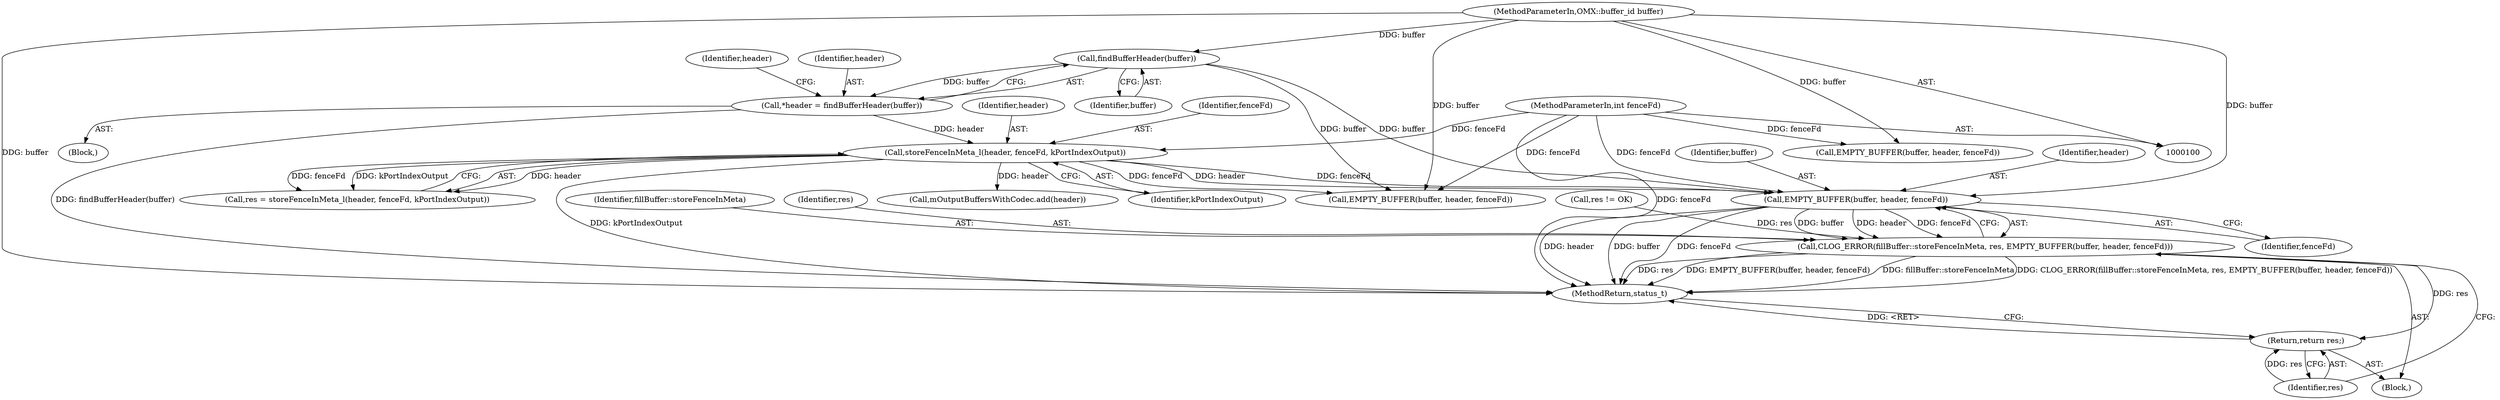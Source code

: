 digraph "1_Android_b351eabb428c7ca85a34513c64601f437923d576_5@pointer" {
"1000140" [label="(Call,EMPTY_BUFFER(buffer, header, fenceFd))"];
"1000108" [label="(Call,findBufferHeader(buffer))"];
"1000101" [label="(MethodParameterIn,OMX::buffer_id buffer)"];
"1000128" [label="(Call,storeFenceInMeta_l(header, fenceFd, kPortIndexOutput))"];
"1000106" [label="(Call,*header = findBufferHeader(buffer))"];
"1000102" [label="(MethodParameterIn,int fenceFd)"];
"1000137" [label="(Call,CLOG_ERROR(fillBuffer::storeFenceInMeta, res, EMPTY_BUFFER(buffer, header, fenceFd)))"];
"1000144" [label="(Return,return res;)"];
"1000138" [label="(Identifier,fillBuffer::storeFenceInMeta)"];
"1000153" [label="(Call,EMPTY_BUFFER(buffer, header, fenceFd))"];
"1000141" [label="(Identifier,buffer)"];
"1000137" [label="(Call,CLOG_ERROR(fillBuffer::storeFenceInMeta, res, EMPTY_BUFFER(buffer, header, fenceFd)))"];
"1000136" [label="(Block,)"];
"1000144" [label="(Return,return res;)"];
"1000112" [label="(Identifier,header)"];
"1000145" [label="(Identifier,res)"];
"1000106" [label="(Call,*header = findBufferHeader(buffer))"];
"1000181" [label="(MethodReturn,status_t)"];
"1000129" [label="(Identifier,header)"];
"1000103" [label="(Block,)"];
"1000109" [label="(Identifier,buffer)"];
"1000126" [label="(Call,res = storeFenceInMeta_l(header, fenceFd, kPortIndexOutput))"];
"1000148" [label="(Call,mOutputBuffersWithCodec.add(header))"];
"1000142" [label="(Identifier,header)"];
"1000130" [label="(Identifier,fenceFd)"];
"1000108" [label="(Call,findBufferHeader(buffer))"];
"1000140" [label="(Call,EMPTY_BUFFER(buffer, header, fenceFd))"];
"1000143" [label="(Identifier,fenceFd)"];
"1000171" [label="(Call,EMPTY_BUFFER(buffer, header, fenceFd))"];
"1000128" [label="(Call,storeFenceInMeta_l(header, fenceFd, kPortIndexOutput))"];
"1000102" [label="(MethodParameterIn,int fenceFd)"];
"1000139" [label="(Identifier,res)"];
"1000101" [label="(MethodParameterIn,OMX::buffer_id buffer)"];
"1000133" [label="(Call,res != OK)"];
"1000107" [label="(Identifier,header)"];
"1000131" [label="(Identifier,kPortIndexOutput)"];
"1000140" -> "1000137"  [label="AST: "];
"1000140" -> "1000143"  [label="CFG: "];
"1000141" -> "1000140"  [label="AST: "];
"1000142" -> "1000140"  [label="AST: "];
"1000143" -> "1000140"  [label="AST: "];
"1000137" -> "1000140"  [label="CFG: "];
"1000140" -> "1000181"  [label="DDG: header"];
"1000140" -> "1000181"  [label="DDG: buffer"];
"1000140" -> "1000181"  [label="DDG: fenceFd"];
"1000140" -> "1000137"  [label="DDG: buffer"];
"1000140" -> "1000137"  [label="DDG: header"];
"1000140" -> "1000137"  [label="DDG: fenceFd"];
"1000108" -> "1000140"  [label="DDG: buffer"];
"1000101" -> "1000140"  [label="DDG: buffer"];
"1000128" -> "1000140"  [label="DDG: header"];
"1000128" -> "1000140"  [label="DDG: fenceFd"];
"1000102" -> "1000140"  [label="DDG: fenceFd"];
"1000108" -> "1000106"  [label="AST: "];
"1000108" -> "1000109"  [label="CFG: "];
"1000109" -> "1000108"  [label="AST: "];
"1000106" -> "1000108"  [label="CFG: "];
"1000108" -> "1000106"  [label="DDG: buffer"];
"1000101" -> "1000108"  [label="DDG: buffer"];
"1000108" -> "1000153"  [label="DDG: buffer"];
"1000101" -> "1000100"  [label="AST: "];
"1000101" -> "1000181"  [label="DDG: buffer"];
"1000101" -> "1000153"  [label="DDG: buffer"];
"1000101" -> "1000171"  [label="DDG: buffer"];
"1000128" -> "1000126"  [label="AST: "];
"1000128" -> "1000131"  [label="CFG: "];
"1000129" -> "1000128"  [label="AST: "];
"1000130" -> "1000128"  [label="AST: "];
"1000131" -> "1000128"  [label="AST: "];
"1000126" -> "1000128"  [label="CFG: "];
"1000128" -> "1000181"  [label="DDG: kPortIndexOutput"];
"1000128" -> "1000126"  [label="DDG: header"];
"1000128" -> "1000126"  [label="DDG: fenceFd"];
"1000128" -> "1000126"  [label="DDG: kPortIndexOutput"];
"1000106" -> "1000128"  [label="DDG: header"];
"1000102" -> "1000128"  [label="DDG: fenceFd"];
"1000128" -> "1000148"  [label="DDG: header"];
"1000128" -> "1000153"  [label="DDG: fenceFd"];
"1000106" -> "1000103"  [label="AST: "];
"1000107" -> "1000106"  [label="AST: "];
"1000112" -> "1000106"  [label="CFG: "];
"1000106" -> "1000181"  [label="DDG: findBufferHeader(buffer)"];
"1000102" -> "1000100"  [label="AST: "];
"1000102" -> "1000181"  [label="DDG: fenceFd"];
"1000102" -> "1000153"  [label="DDG: fenceFd"];
"1000102" -> "1000171"  [label="DDG: fenceFd"];
"1000137" -> "1000136"  [label="AST: "];
"1000138" -> "1000137"  [label="AST: "];
"1000139" -> "1000137"  [label="AST: "];
"1000145" -> "1000137"  [label="CFG: "];
"1000137" -> "1000181"  [label="DDG: res"];
"1000137" -> "1000181"  [label="DDG: EMPTY_BUFFER(buffer, header, fenceFd)"];
"1000137" -> "1000181"  [label="DDG: fillBuffer::storeFenceInMeta"];
"1000137" -> "1000181"  [label="DDG: CLOG_ERROR(fillBuffer::storeFenceInMeta, res, EMPTY_BUFFER(buffer, header, fenceFd))"];
"1000133" -> "1000137"  [label="DDG: res"];
"1000137" -> "1000144"  [label="DDG: res"];
"1000144" -> "1000136"  [label="AST: "];
"1000144" -> "1000145"  [label="CFG: "];
"1000145" -> "1000144"  [label="AST: "];
"1000181" -> "1000144"  [label="CFG: "];
"1000144" -> "1000181"  [label="DDG: <RET>"];
"1000145" -> "1000144"  [label="DDG: res"];
}
